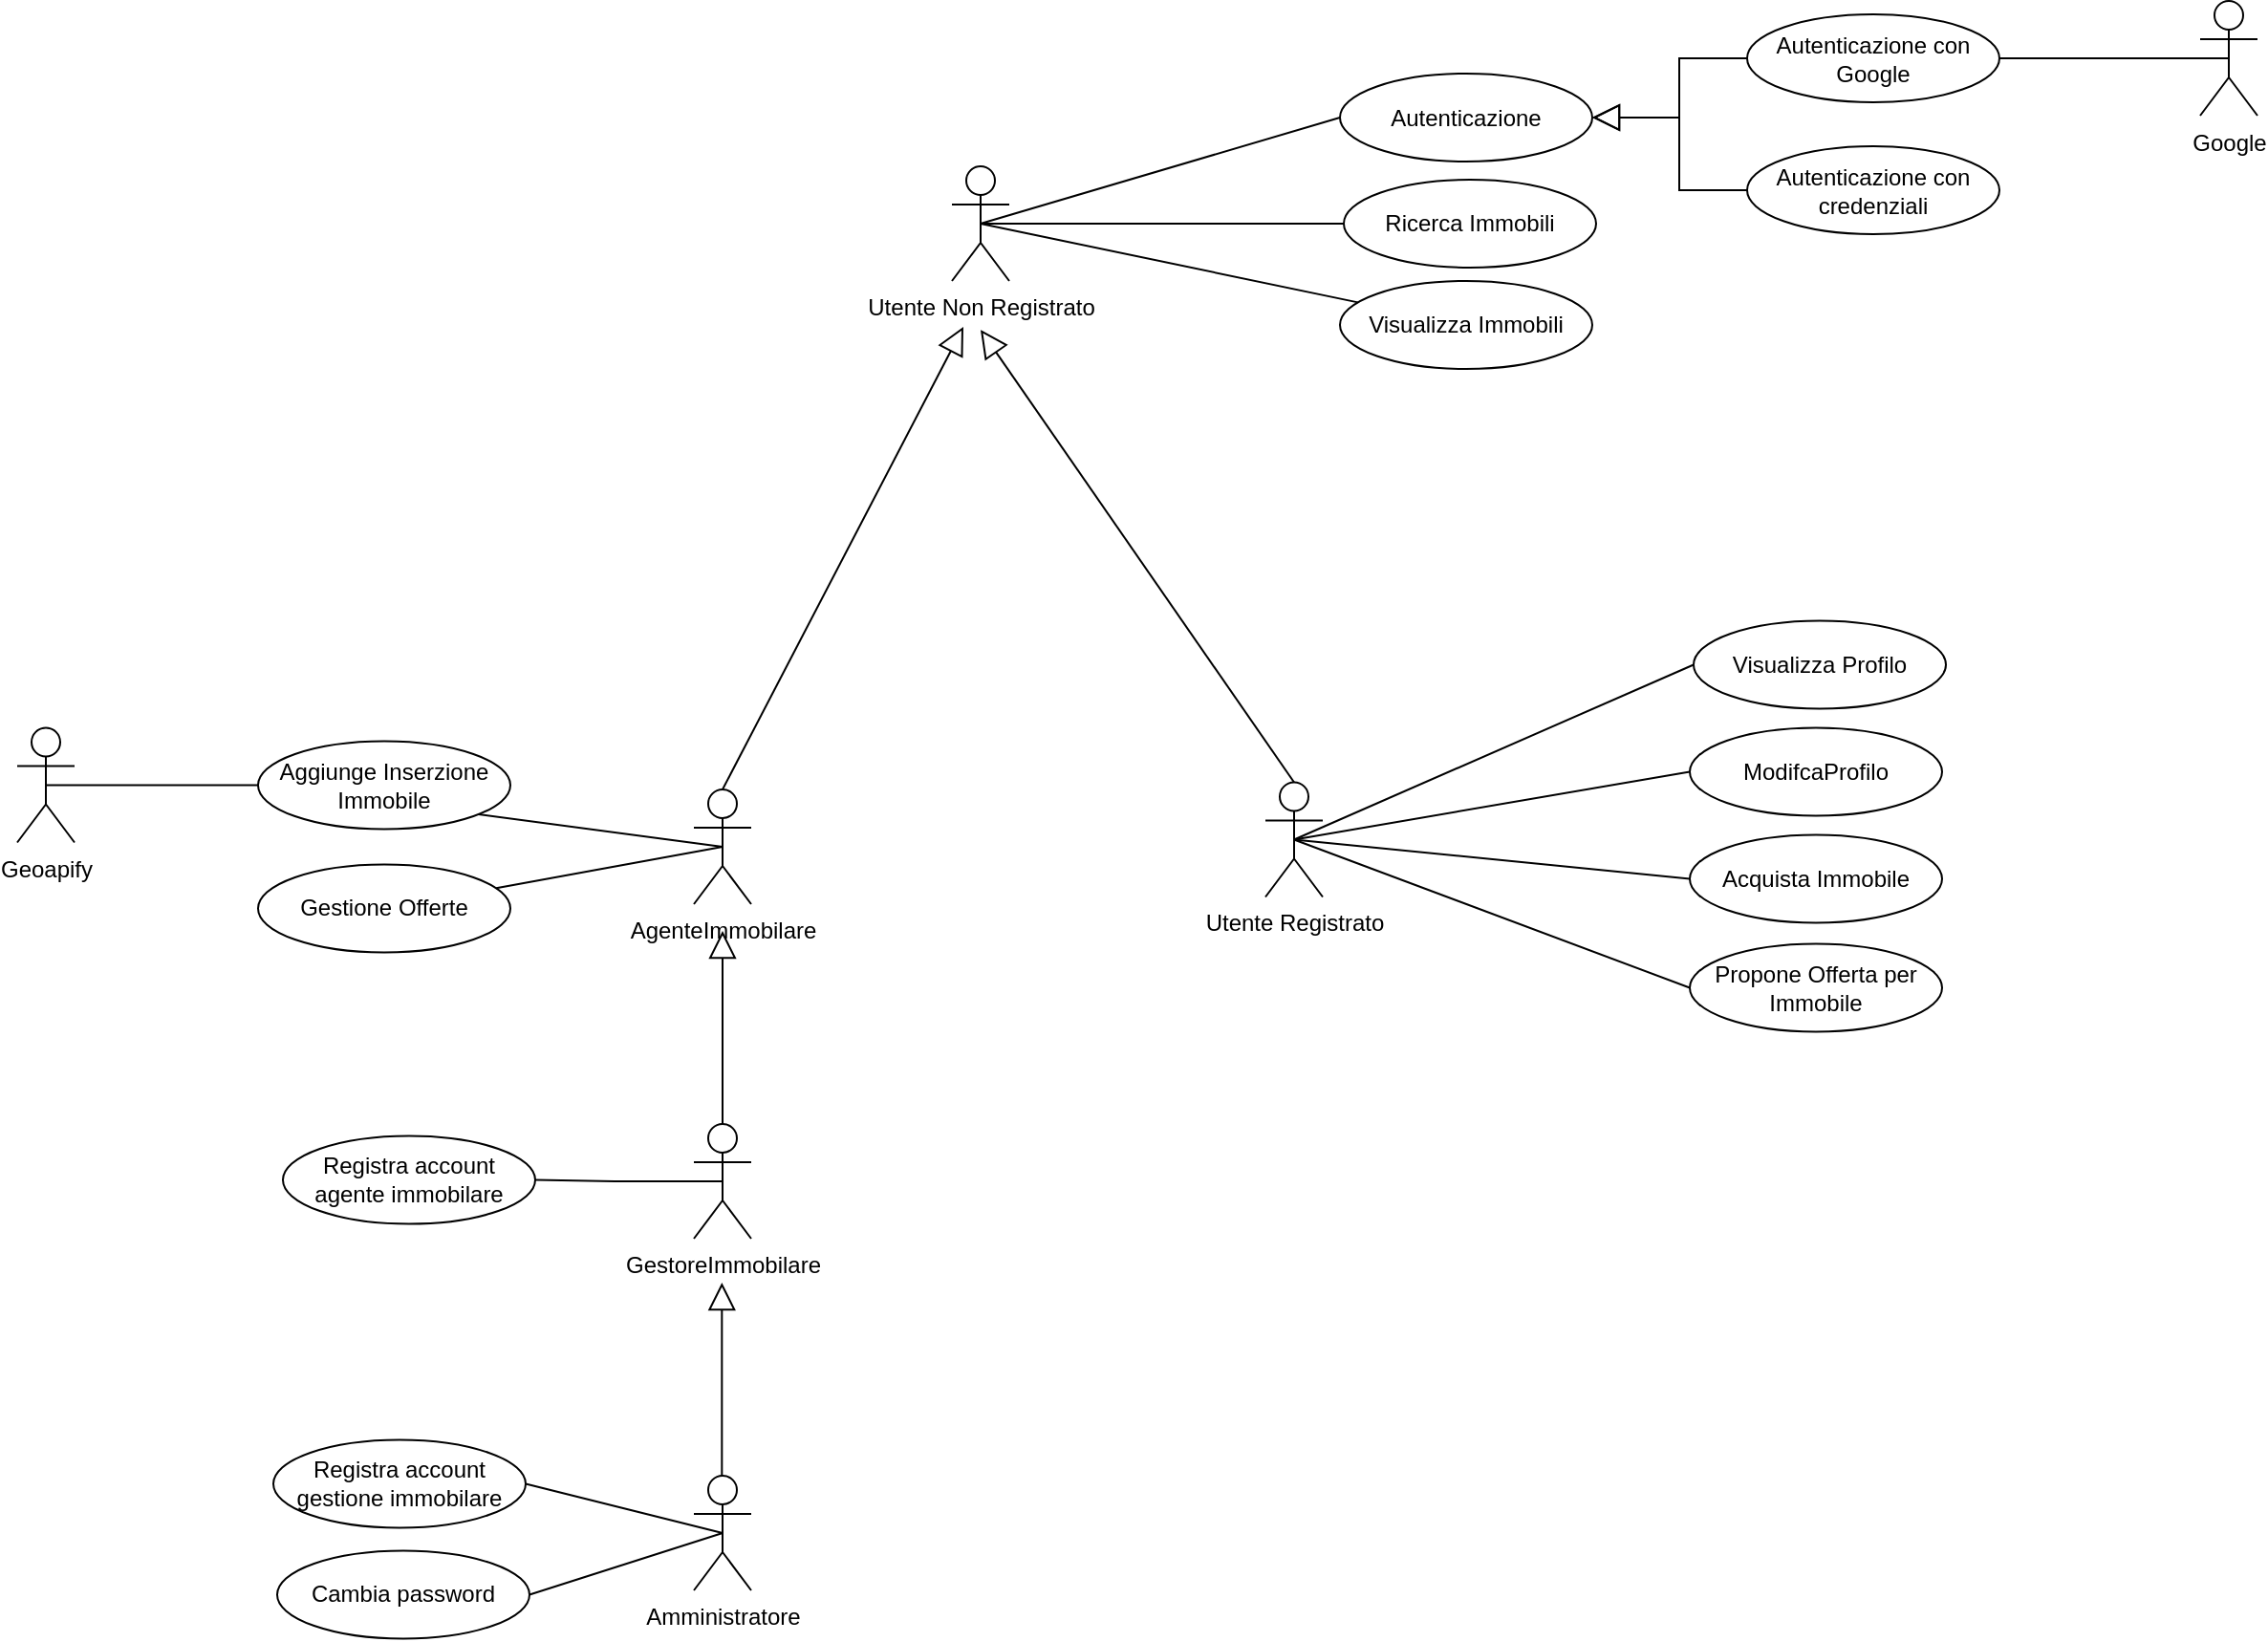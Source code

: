 <mxfile version="22.1.16" type="device">
  <diagram name="v.1.0" id="U3Ethrib_to-rewBgai2">
    <mxGraphModel dx="1434" dy="1236" grid="0" gridSize="10" guides="1" tooltips="1" connect="1" arrows="1" fold="1" page="0" pageScale="1" pageWidth="827" pageHeight="1169" math="0" shadow="0">
      <root>
        <mxCell id="0" />
        <mxCell id="1" parent="0" />
        <mxCell id="orHUfnyb1fv-9ykqrMK_-23" style="rounded=0;orthogonalLoop=1;jettySize=auto;html=1;exitX=0.5;exitY=0.5;exitDx=0;exitDy=0;exitPerimeter=0;entryX=1;entryY=0.5;entryDx=0;entryDy=0;endArrow=none;endFill=0;" parent="1" source="orHUfnyb1fv-9ykqrMK_-1" target="orHUfnyb1fv-9ykqrMK_-21" edge="1">
          <mxGeometry relative="1" as="geometry" />
        </mxCell>
        <mxCell id="orHUfnyb1fv-9ykqrMK_-46" style="shape=connector;rounded=0;orthogonalLoop=1;jettySize=auto;html=1;exitX=0.5;exitY=0.5;exitDx=0;exitDy=0;exitPerimeter=0;entryX=1;entryY=0.5;entryDx=0;entryDy=0;labelBackgroundColor=default;strokeColor=default;align=center;verticalAlign=middle;fontFamily=Helvetica;fontSize=11;fontColor=default;endArrow=none;endFill=0;" parent="1" source="orHUfnyb1fv-9ykqrMK_-1" target="orHUfnyb1fv-9ykqrMK_-45" edge="1">
          <mxGeometry relative="1" as="geometry" />
        </mxCell>
        <mxCell id="orHUfnyb1fv-9ykqrMK_-1" value="Amministratore" style="shape=umlActor;verticalLabelPosition=bottom;verticalAlign=top;html=1;" parent="1" vertex="1">
          <mxGeometry x="601" y="618" width="30" height="60" as="geometry" />
        </mxCell>
        <mxCell id="orHUfnyb1fv-9ykqrMK_-39" style="shape=connector;rounded=0;orthogonalLoop=1;jettySize=auto;html=1;exitX=0.5;exitY=0.5;exitDx=0;exitDy=0;exitPerimeter=0;entryX=0;entryY=0.5;entryDx=0;entryDy=0;labelBackgroundColor=default;strokeColor=default;align=center;verticalAlign=middle;fontFamily=Helvetica;fontSize=11;fontColor=default;endArrow=none;endFill=0;" parent="1" source="orHUfnyb1fv-9ykqrMK_-2" target="orHUfnyb1fv-9ykqrMK_-10" edge="1">
          <mxGeometry relative="1" as="geometry" />
        </mxCell>
        <mxCell id="orHUfnyb1fv-9ykqrMK_-44" style="shape=connector;rounded=0;orthogonalLoop=1;jettySize=auto;html=1;exitX=0.5;exitY=0.5;exitDx=0;exitDy=0;exitPerimeter=0;entryX=0;entryY=0.5;entryDx=0;entryDy=0;labelBackgroundColor=default;strokeColor=default;align=center;verticalAlign=middle;fontFamily=Helvetica;fontSize=11;fontColor=default;endArrow=none;endFill=0;" parent="1" source="orHUfnyb1fv-9ykqrMK_-2" target="orHUfnyb1fv-9ykqrMK_-43" edge="1">
          <mxGeometry relative="1" as="geometry" />
        </mxCell>
        <mxCell id="orHUfnyb1fv-9ykqrMK_-49" style="shape=connector;rounded=0;orthogonalLoop=1;jettySize=auto;html=1;exitX=0.5;exitY=0.5;exitDx=0;exitDy=0;exitPerimeter=0;entryX=0;entryY=0.5;entryDx=0;entryDy=0;labelBackgroundColor=default;strokeColor=default;align=center;verticalAlign=middle;fontFamily=Helvetica;fontSize=11;fontColor=default;endArrow=none;endFill=0;" parent="1" source="orHUfnyb1fv-9ykqrMK_-2" target="orHUfnyb1fv-9ykqrMK_-47" edge="1">
          <mxGeometry relative="1" as="geometry" />
        </mxCell>
        <mxCell id="orHUfnyb1fv-9ykqrMK_-50" style="shape=connector;rounded=0;orthogonalLoop=1;jettySize=auto;html=1;exitX=0.5;exitY=0.5;exitDx=0;exitDy=0;exitPerimeter=0;entryX=0;entryY=0.5;entryDx=0;entryDy=0;labelBackgroundColor=default;strokeColor=default;align=center;verticalAlign=middle;fontFamily=Helvetica;fontSize=11;fontColor=default;endArrow=none;endFill=0;" parent="1" source="orHUfnyb1fv-9ykqrMK_-2" target="orHUfnyb1fv-9ykqrMK_-48" edge="1">
          <mxGeometry relative="1" as="geometry" />
        </mxCell>
        <mxCell id="orHUfnyb1fv-9ykqrMK_-76" style="shape=connector;rounded=0;orthogonalLoop=1;jettySize=auto;html=1;labelBackgroundColor=default;strokeColor=default;align=center;verticalAlign=middle;fontFamily=Helvetica;fontSize=11;fontColor=default;endArrow=block;endFill=0;endSize=12;exitX=0.5;exitY=0;exitDx=0;exitDy=0;exitPerimeter=0;" parent="1" source="orHUfnyb1fv-9ykqrMK_-2" edge="1">
          <mxGeometry relative="1" as="geometry">
            <mxPoint x="751" y="18.571" as="targetPoint" />
          </mxGeometry>
        </mxCell>
        <mxCell id="orHUfnyb1fv-9ykqrMK_-2" value="Utente Registrato" style="shape=umlActor;verticalLabelPosition=bottom;verticalAlign=top;html=1;" parent="1" vertex="1">
          <mxGeometry x="900" y="255.25" width="30" height="60" as="geometry" />
        </mxCell>
        <mxCell id="orHUfnyb1fv-9ykqrMK_-26" style="shape=connector;rounded=0;orthogonalLoop=1;jettySize=auto;html=1;exitX=0.5;exitY=0.5;exitDx=0;exitDy=0;exitPerimeter=0;entryX=0;entryY=0.5;entryDx=0;entryDy=0;labelBackgroundColor=default;strokeColor=default;align=center;verticalAlign=middle;fontFamily=Helvetica;fontSize=11;fontColor=default;endArrow=none;endFill=0;" parent="1" source="orHUfnyb1fv-9ykqrMK_-3" target="orHUfnyb1fv-9ykqrMK_-11" edge="1">
          <mxGeometry relative="1" as="geometry" />
        </mxCell>
        <mxCell id="orHUfnyb1fv-9ykqrMK_-27" style="shape=connector;rounded=0;orthogonalLoop=1;jettySize=auto;html=1;exitX=0.5;exitY=0.5;exitDx=0;exitDy=0;exitPerimeter=0;labelBackgroundColor=default;strokeColor=default;align=center;verticalAlign=middle;fontFamily=Helvetica;fontSize=11;fontColor=default;endArrow=none;endFill=0;" parent="1" source="orHUfnyb1fv-9ykqrMK_-3" target="orHUfnyb1fv-9ykqrMK_-12" edge="1">
          <mxGeometry relative="1" as="geometry" />
        </mxCell>
        <mxCell id="orHUfnyb1fv-9ykqrMK_-3" value="AgenteImmobilare" style="shape=umlActor;verticalLabelPosition=bottom;verticalAlign=top;html=1;" parent="1" vertex="1">
          <mxGeometry x="601" y="259" width="30" height="60" as="geometry" />
        </mxCell>
        <mxCell id="orHUfnyb1fv-9ykqrMK_-24" style="edgeStyle=orthogonalEdgeStyle;rounded=0;orthogonalLoop=1;jettySize=auto;html=1;exitX=0.5;exitY=0.5;exitDx=0;exitDy=0;exitPerimeter=0;entryX=1;entryY=0.5;entryDx=0;entryDy=0;endArrow=none;endFill=0;" parent="1" source="orHUfnyb1fv-9ykqrMK_-4" target="orHUfnyb1fv-9ykqrMK_-5" edge="1">
          <mxGeometry relative="1" as="geometry" />
        </mxCell>
        <mxCell id="orHUfnyb1fv-9ykqrMK_-29" style="edgeStyle=orthogonalEdgeStyle;shape=connector;rounded=0;orthogonalLoop=1;jettySize=auto;html=1;exitX=0.5;exitY=0;exitDx=0;exitDy=0;exitPerimeter=0;labelBackgroundColor=default;strokeColor=default;align=center;verticalAlign=middle;fontFamily=Helvetica;fontSize=11;fontColor=default;endArrow=block;endFill=0;endSize=12;" parent="1" source="orHUfnyb1fv-9ykqrMK_-4" edge="1">
          <mxGeometry relative="1" as="geometry">
            <mxPoint x="616" y="333" as="targetPoint" />
          </mxGeometry>
        </mxCell>
        <mxCell id="orHUfnyb1fv-9ykqrMK_-4" value="GestoreImmobilare" style="shape=umlActor;verticalLabelPosition=bottom;verticalAlign=top;html=1;" parent="1" vertex="1">
          <mxGeometry x="601" y="434" width="30" height="60" as="geometry" />
        </mxCell>
        <mxCell id="orHUfnyb1fv-9ykqrMK_-5" value="Registra account&lt;br&gt;agente immobilare" style="ellipse;html=1;whiteSpace=wrap;" parent="1" vertex="1">
          <mxGeometry x="386" y="440.25" width="132" height="46" as="geometry" />
        </mxCell>
        <mxCell id="orHUfnyb1fv-9ykqrMK_-10" value="Propone Offerta per Immobile" style="ellipse;html=1;whiteSpace=wrap;" parent="1" vertex="1">
          <mxGeometry x="1122" y="339.75" width="132" height="46" as="geometry" />
        </mxCell>
        <mxCell id="orHUfnyb1fv-9ykqrMK_-11" value="Aggiunge Inserzione&lt;br&gt;Immobile" style="ellipse;html=1;whiteSpace=wrap;" parent="1" vertex="1">
          <mxGeometry x="373" y="233.75" width="132" height="46" as="geometry" />
        </mxCell>
        <mxCell id="orHUfnyb1fv-9ykqrMK_-12" value="Gestione Offerte" style="ellipse;html=1;whiteSpace=wrap;" parent="1" vertex="1">
          <mxGeometry x="373" y="298.25" width="132" height="46" as="geometry" />
        </mxCell>
        <mxCell id="orHUfnyb1fv-9ykqrMK_-21" value="Registra account&lt;br&gt;gestione immobilare" style="ellipse;html=1;whiteSpace=wrap;" parent="1" vertex="1">
          <mxGeometry x="381" y="599.25" width="132" height="46" as="geometry" />
        </mxCell>
        <mxCell id="orHUfnyb1fv-9ykqrMK_-31" style="edgeStyle=orthogonalEdgeStyle;shape=connector;rounded=0;orthogonalLoop=1;jettySize=auto;html=1;exitX=0.5;exitY=0;exitDx=0;exitDy=0;exitPerimeter=0;labelBackgroundColor=default;strokeColor=default;align=center;verticalAlign=middle;fontFamily=Helvetica;fontSize=11;fontColor=default;endArrow=block;endFill=0;endSize=12;" parent="1" edge="1">
          <mxGeometry relative="1" as="geometry">
            <mxPoint x="615.66" y="618" as="sourcePoint" />
            <mxPoint x="615.66" y="517" as="targetPoint" />
          </mxGeometry>
        </mxCell>
        <mxCell id="orHUfnyb1fv-9ykqrMK_-43" value="Acquista Immobile" style="ellipse;html=1;whiteSpace=wrap;" parent="1" vertex="1">
          <mxGeometry x="1122" y="282.75" width="132" height="46" as="geometry" />
        </mxCell>
        <mxCell id="orHUfnyb1fv-9ykqrMK_-45" value="Cambia password" style="ellipse;html=1;whiteSpace=wrap;" parent="1" vertex="1">
          <mxGeometry x="383" y="657.25" width="132" height="46" as="geometry" />
        </mxCell>
        <mxCell id="orHUfnyb1fv-9ykqrMK_-47" value="Visualizza Profilo" style="ellipse;html=1;whiteSpace=wrap;" parent="1" vertex="1">
          <mxGeometry x="1124" y="170.75" width="132" height="46" as="geometry" />
        </mxCell>
        <mxCell id="orHUfnyb1fv-9ykqrMK_-48" value="ModifcaProfilo" style="ellipse;html=1;whiteSpace=wrap;" parent="1" vertex="1">
          <mxGeometry x="1122" y="226.75" width="132" height="46" as="geometry" />
        </mxCell>
        <mxCell id="orHUfnyb1fv-9ykqrMK_-53" value="Geoapify" style="shape=umlActor;verticalLabelPosition=bottom;verticalAlign=top;html=1;" parent="1" vertex="1">
          <mxGeometry x="247" y="226.75" width="30" height="60" as="geometry" />
        </mxCell>
        <mxCell id="orHUfnyb1fv-9ykqrMK_-54" style="edgeStyle=orthogonalEdgeStyle;shape=connector;rounded=0;orthogonalLoop=1;jettySize=auto;html=1;exitX=0;exitY=0.5;exitDx=0;exitDy=0;entryX=0.5;entryY=0.5;entryDx=0;entryDy=0;entryPerimeter=0;labelBackgroundColor=default;strokeColor=default;align=center;verticalAlign=middle;fontFamily=Helvetica;fontSize=11;fontColor=default;endArrow=none;endFill=0;" parent="1" source="orHUfnyb1fv-9ykqrMK_-11" target="orHUfnyb1fv-9ykqrMK_-53" edge="1">
          <mxGeometry relative="1" as="geometry" />
        </mxCell>
        <mxCell id="orHUfnyb1fv-9ykqrMK_-62" value="Ricerca Immobili" style="ellipse;html=1;whiteSpace=wrap;" parent="1" vertex="1">
          <mxGeometry x="941" y="-60" width="132" height="46" as="geometry" />
        </mxCell>
        <mxCell id="orHUfnyb1fv-9ykqrMK_-63" value="Visualizza Immobili" style="ellipse;html=1;whiteSpace=wrap;" parent="1" vertex="1">
          <mxGeometry x="939" y="-7" width="132" height="46" as="geometry" />
        </mxCell>
        <mxCell id="orHUfnyb1fv-9ykqrMK_-73" style="shape=connector;rounded=0;orthogonalLoop=1;jettySize=auto;html=1;exitX=0.5;exitY=0.5;exitDx=0;exitDy=0;exitPerimeter=0;entryX=0;entryY=0.5;entryDx=0;entryDy=0;labelBackgroundColor=default;strokeColor=default;align=center;verticalAlign=middle;fontFamily=Helvetica;fontSize=11;fontColor=default;endArrow=none;endFill=0;" parent="1" source="orHUfnyb1fv-9ykqrMK_-64" target="orHUfnyb1fv-9ykqrMK_-65" edge="1">
          <mxGeometry relative="1" as="geometry" />
        </mxCell>
        <mxCell id="orHUfnyb1fv-9ykqrMK_-74" style="shape=connector;rounded=0;orthogonalLoop=1;jettySize=auto;html=1;exitX=0.5;exitY=0.5;exitDx=0;exitDy=0;exitPerimeter=0;entryX=0;entryY=0.5;entryDx=0;entryDy=0;labelBackgroundColor=default;strokeColor=default;align=center;verticalAlign=middle;fontFamily=Helvetica;fontSize=11;fontColor=default;endArrow=none;endFill=0;edgeStyle=orthogonalEdgeStyle;" parent="1" source="orHUfnyb1fv-9ykqrMK_-64" target="orHUfnyb1fv-9ykqrMK_-62" edge="1">
          <mxGeometry relative="1" as="geometry" />
        </mxCell>
        <mxCell id="orHUfnyb1fv-9ykqrMK_-75" style="shape=connector;rounded=0;orthogonalLoop=1;jettySize=auto;html=1;exitX=0.5;exitY=0.5;exitDx=0;exitDy=0;exitPerimeter=0;labelBackgroundColor=default;strokeColor=default;align=center;verticalAlign=middle;fontFamily=Helvetica;fontSize=11;fontColor=default;endArrow=none;endFill=0;" parent="1" source="orHUfnyb1fv-9ykqrMK_-64" target="orHUfnyb1fv-9ykqrMK_-63" edge="1">
          <mxGeometry relative="1" as="geometry" />
        </mxCell>
        <mxCell id="orHUfnyb1fv-9ykqrMK_-64" value="Utente Non Registrato" style="shape=umlActor;verticalLabelPosition=bottom;verticalAlign=top;html=1;" parent="1" vertex="1">
          <mxGeometry x="736" y="-67" width="30" height="60" as="geometry" />
        </mxCell>
        <mxCell id="orHUfnyb1fv-9ykqrMK_-65" value="Autenticazione" style="ellipse;html=1;whiteSpace=wrap;" parent="1" vertex="1">
          <mxGeometry x="939" y="-115.5" width="132" height="46" as="geometry" />
        </mxCell>
        <mxCell id="orHUfnyb1fv-9ykqrMK_-71" style="edgeStyle=orthogonalEdgeStyle;shape=connector;rounded=0;orthogonalLoop=1;jettySize=auto;html=1;exitX=0;exitY=0.5;exitDx=0;exitDy=0;entryX=1;entryY=0.5;entryDx=0;entryDy=0;labelBackgroundColor=default;strokeColor=default;align=center;verticalAlign=middle;fontFamily=Helvetica;fontSize=11;fontColor=default;endArrow=block;endFill=0;endSize=12;" parent="1" source="orHUfnyb1fv-9ykqrMK_-67" target="orHUfnyb1fv-9ykqrMK_-65" edge="1">
          <mxGeometry relative="1" as="geometry" />
        </mxCell>
        <mxCell id="orHUfnyb1fv-9ykqrMK_-67" value="Autenticazione con Google" style="ellipse;html=1;whiteSpace=wrap;" parent="1" vertex="1">
          <mxGeometry x="1152" y="-146.5" width="132" height="46" as="geometry" />
        </mxCell>
        <mxCell id="orHUfnyb1fv-9ykqrMK_-70" style="edgeStyle=orthogonalEdgeStyle;shape=connector;rounded=0;orthogonalLoop=1;jettySize=auto;html=1;exitX=0;exitY=0.5;exitDx=0;exitDy=0;entryX=1;entryY=0.5;entryDx=0;entryDy=0;labelBackgroundColor=default;strokeColor=default;align=center;verticalAlign=middle;fontFamily=Helvetica;fontSize=11;fontColor=default;endArrow=block;endFill=0;endSize=12;" parent="1" source="orHUfnyb1fv-9ykqrMK_-68" target="orHUfnyb1fv-9ykqrMK_-65" edge="1">
          <mxGeometry relative="1" as="geometry" />
        </mxCell>
        <mxCell id="orHUfnyb1fv-9ykqrMK_-68" value="Autenticazione con credenziali" style="ellipse;html=1;whiteSpace=wrap;" parent="1" vertex="1">
          <mxGeometry x="1152" y="-77.5" width="132" height="46" as="geometry" />
        </mxCell>
        <mxCell id="orHUfnyb1fv-9ykqrMK_-69" value="Google" style="shape=umlActor;verticalLabelPosition=bottom;verticalAlign=top;html=1;" parent="1" vertex="1">
          <mxGeometry x="1389" y="-153.5" width="30" height="60" as="geometry" />
        </mxCell>
        <mxCell id="orHUfnyb1fv-9ykqrMK_-72" style="edgeStyle=orthogonalEdgeStyle;shape=connector;rounded=0;orthogonalLoop=1;jettySize=auto;html=1;exitX=1;exitY=0.5;exitDx=0;exitDy=0;entryX=0.5;entryY=0.5;entryDx=0;entryDy=0;entryPerimeter=0;labelBackgroundColor=default;strokeColor=default;align=center;verticalAlign=middle;fontFamily=Helvetica;fontSize=11;fontColor=default;endArrow=none;endFill=0;" parent="1" source="orHUfnyb1fv-9ykqrMK_-67" target="orHUfnyb1fv-9ykqrMK_-69" edge="1">
          <mxGeometry relative="1" as="geometry" />
        </mxCell>
        <mxCell id="orHUfnyb1fv-9ykqrMK_-77" style="shape=connector;rounded=0;orthogonalLoop=1;jettySize=auto;html=1;labelBackgroundColor=default;strokeColor=default;align=center;verticalAlign=middle;fontFamily=Helvetica;fontSize=11;fontColor=default;endArrow=block;endFill=0;endSize=12;exitX=0.5;exitY=0;exitDx=0;exitDy=0;exitPerimeter=0;" parent="1" source="orHUfnyb1fv-9ykqrMK_-3" edge="1">
          <mxGeometry relative="1" as="geometry">
            <mxPoint x="742" y="17" as="targetPoint" />
          </mxGeometry>
        </mxCell>
      </root>
    </mxGraphModel>
  </diagram>
</mxfile>
